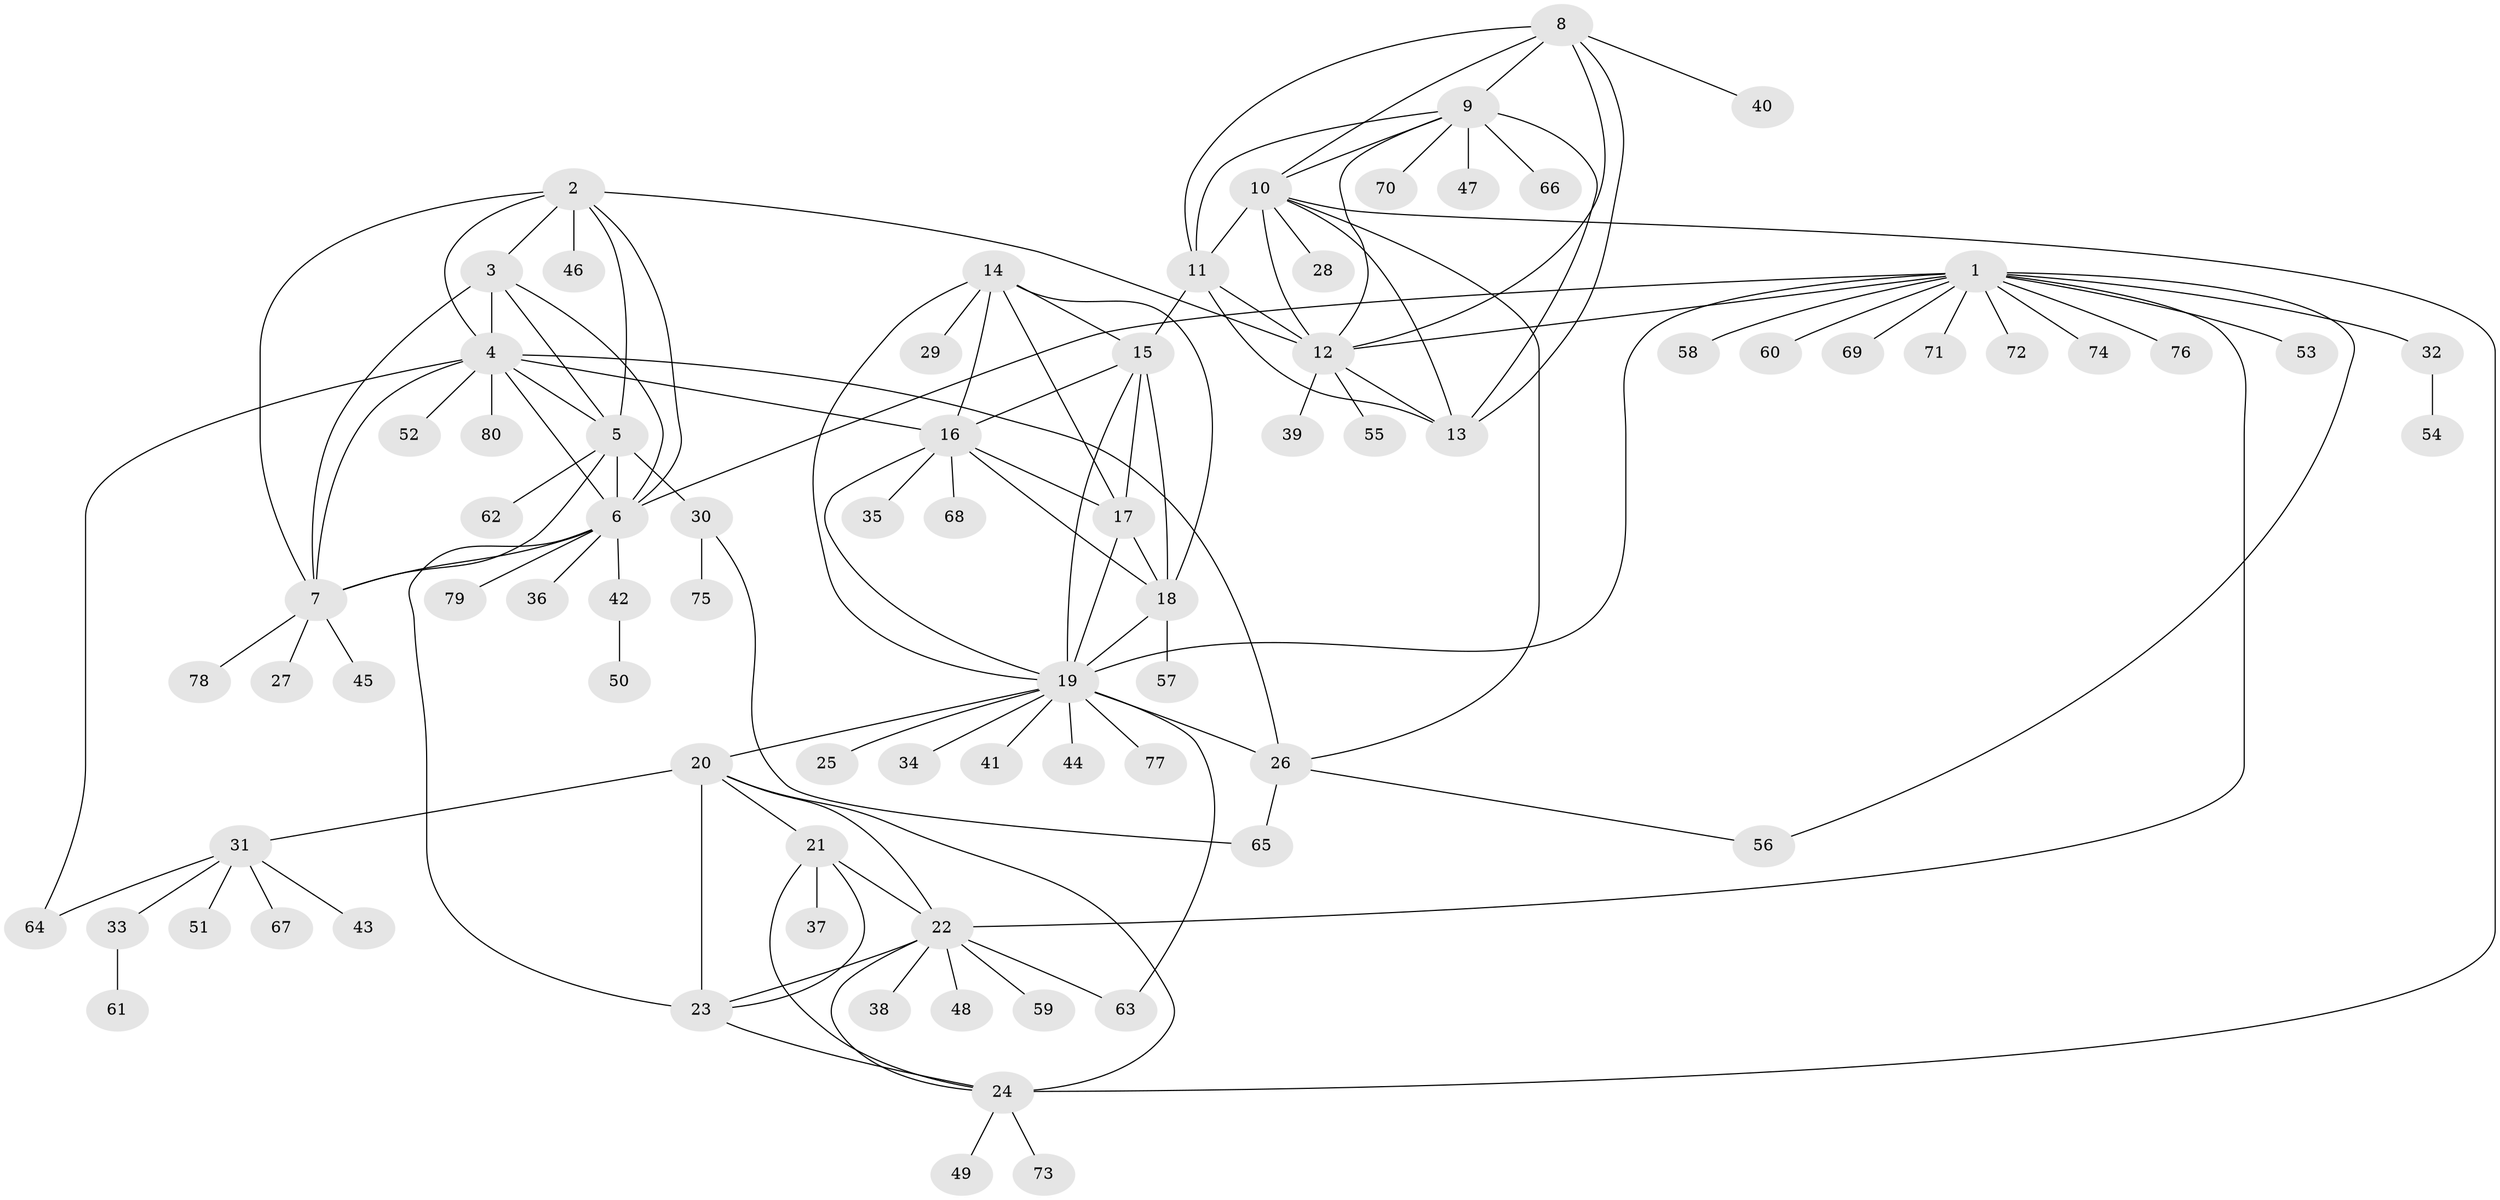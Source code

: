 // original degree distribution, {6: 0.022556390977443608, 5: 0.03007518796992481, 10: 0.022556390977443608, 9: 0.03759398496240601, 8: 0.03007518796992481, 11: 0.022556390977443608, 7: 0.06015037593984962, 12: 0.007518796992481203, 15: 0.007518796992481203, 2: 0.15789473684210525, 1: 0.5864661654135338, 4: 0.007518796992481203, 3: 0.007518796992481203}
// Generated by graph-tools (version 1.1) at 2025/52/03/04/25 22:52:09]
// undirected, 80 vertices, 127 edges
graph export_dot {
  node [color=gray90,style=filled];
  1;
  2;
  3;
  4;
  5;
  6;
  7;
  8;
  9;
  10;
  11;
  12;
  13;
  14;
  15;
  16;
  17;
  18;
  19;
  20;
  21;
  22;
  23;
  24;
  25;
  26;
  27;
  28;
  29;
  30;
  31;
  32;
  33;
  34;
  35;
  36;
  37;
  38;
  39;
  40;
  41;
  42;
  43;
  44;
  45;
  46;
  47;
  48;
  49;
  50;
  51;
  52;
  53;
  54;
  55;
  56;
  57;
  58;
  59;
  60;
  61;
  62;
  63;
  64;
  65;
  66;
  67;
  68;
  69;
  70;
  71;
  72;
  73;
  74;
  75;
  76;
  77;
  78;
  79;
  80;
  1 -- 6 [weight=1.0];
  1 -- 12 [weight=1.0];
  1 -- 19 [weight=1.0];
  1 -- 22 [weight=1.0];
  1 -- 32 [weight=1.0];
  1 -- 53 [weight=1.0];
  1 -- 56 [weight=1.0];
  1 -- 58 [weight=1.0];
  1 -- 60 [weight=1.0];
  1 -- 69 [weight=1.0];
  1 -- 71 [weight=1.0];
  1 -- 72 [weight=1.0];
  1 -- 74 [weight=1.0];
  1 -- 76 [weight=1.0];
  2 -- 3 [weight=1.0];
  2 -- 4 [weight=1.0];
  2 -- 5 [weight=1.0];
  2 -- 6 [weight=1.0];
  2 -- 7 [weight=1.0];
  2 -- 12 [weight=1.0];
  2 -- 46 [weight=1.0];
  3 -- 4 [weight=1.0];
  3 -- 5 [weight=1.0];
  3 -- 6 [weight=1.0];
  3 -- 7 [weight=1.0];
  4 -- 5 [weight=1.0];
  4 -- 6 [weight=1.0];
  4 -- 7 [weight=1.0];
  4 -- 16 [weight=1.0];
  4 -- 26 [weight=1.0];
  4 -- 52 [weight=1.0];
  4 -- 64 [weight=1.0];
  4 -- 80 [weight=1.0];
  5 -- 6 [weight=1.0];
  5 -- 7 [weight=1.0];
  5 -- 30 [weight=1.0];
  5 -- 62 [weight=1.0];
  6 -- 7 [weight=1.0];
  6 -- 23 [weight=1.0];
  6 -- 36 [weight=1.0];
  6 -- 42 [weight=1.0];
  6 -- 79 [weight=1.0];
  7 -- 27 [weight=1.0];
  7 -- 45 [weight=1.0];
  7 -- 78 [weight=1.0];
  8 -- 9 [weight=1.0];
  8 -- 10 [weight=1.0];
  8 -- 11 [weight=1.0];
  8 -- 12 [weight=1.0];
  8 -- 13 [weight=1.0];
  8 -- 40 [weight=1.0];
  9 -- 10 [weight=1.0];
  9 -- 11 [weight=1.0];
  9 -- 12 [weight=1.0];
  9 -- 13 [weight=1.0];
  9 -- 47 [weight=4.0];
  9 -- 66 [weight=1.0];
  9 -- 70 [weight=1.0];
  10 -- 11 [weight=1.0];
  10 -- 12 [weight=1.0];
  10 -- 13 [weight=5.0];
  10 -- 24 [weight=1.0];
  10 -- 26 [weight=1.0];
  10 -- 28 [weight=1.0];
  11 -- 12 [weight=1.0];
  11 -- 13 [weight=1.0];
  11 -- 15 [weight=1.0];
  12 -- 13 [weight=1.0];
  12 -- 39 [weight=1.0];
  12 -- 55 [weight=1.0];
  14 -- 15 [weight=1.0];
  14 -- 16 [weight=1.0];
  14 -- 17 [weight=1.0];
  14 -- 18 [weight=1.0];
  14 -- 19 [weight=1.0];
  14 -- 29 [weight=2.0];
  15 -- 16 [weight=1.0];
  15 -- 17 [weight=1.0];
  15 -- 18 [weight=1.0];
  15 -- 19 [weight=1.0];
  16 -- 17 [weight=1.0];
  16 -- 18 [weight=1.0];
  16 -- 19 [weight=1.0];
  16 -- 35 [weight=1.0];
  16 -- 68 [weight=1.0];
  17 -- 18 [weight=1.0];
  17 -- 19 [weight=1.0];
  18 -- 19 [weight=1.0];
  18 -- 57 [weight=1.0];
  19 -- 20 [weight=1.0];
  19 -- 25 [weight=1.0];
  19 -- 26 [weight=1.0];
  19 -- 34 [weight=1.0];
  19 -- 41 [weight=1.0];
  19 -- 44 [weight=1.0];
  19 -- 63 [weight=1.0];
  19 -- 77 [weight=1.0];
  20 -- 21 [weight=2.0];
  20 -- 22 [weight=2.0];
  20 -- 23 [weight=2.0];
  20 -- 24 [weight=2.0];
  20 -- 31 [weight=1.0];
  21 -- 22 [weight=1.0];
  21 -- 23 [weight=1.0];
  21 -- 24 [weight=1.0];
  21 -- 37 [weight=3.0];
  22 -- 23 [weight=1.0];
  22 -- 24 [weight=1.0];
  22 -- 38 [weight=1.0];
  22 -- 48 [weight=1.0];
  22 -- 59 [weight=1.0];
  22 -- 63 [weight=1.0];
  23 -- 24 [weight=1.0];
  24 -- 49 [weight=1.0];
  24 -- 73 [weight=1.0];
  26 -- 56 [weight=1.0];
  26 -- 65 [weight=1.0];
  30 -- 65 [weight=1.0];
  30 -- 75 [weight=1.0];
  31 -- 33 [weight=1.0];
  31 -- 43 [weight=1.0];
  31 -- 51 [weight=1.0];
  31 -- 64 [weight=1.0];
  31 -- 67 [weight=1.0];
  32 -- 54 [weight=1.0];
  33 -- 61 [weight=1.0];
  42 -- 50 [weight=1.0];
}
